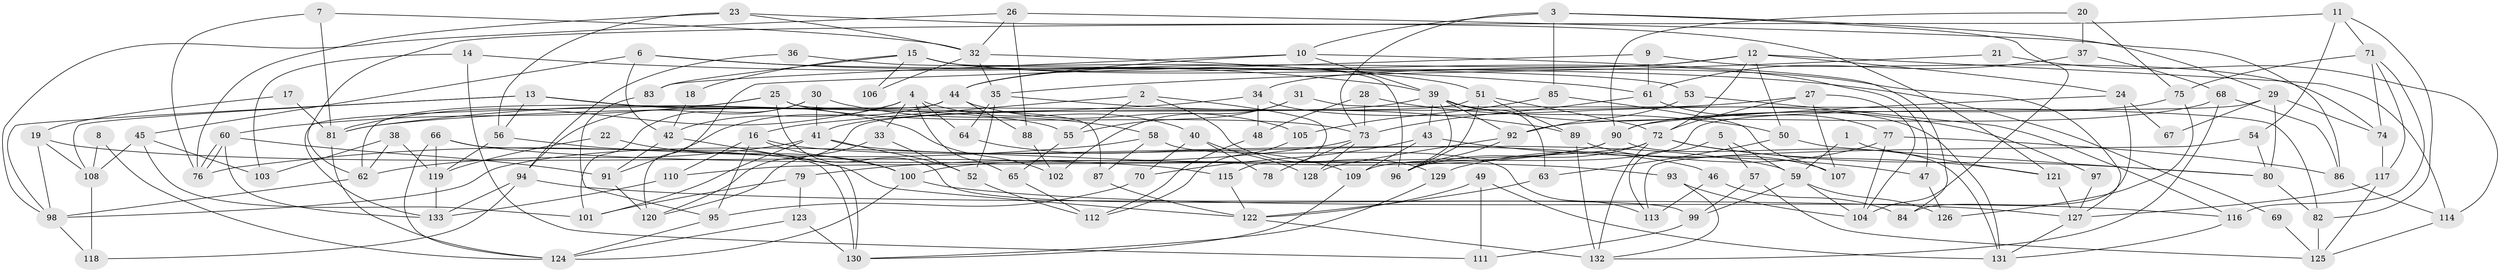 // Generated by graph-tools (version 1.1) at 2025/02/03/09/25 03:02:06]
// undirected, 133 vertices, 266 edges
graph export_dot {
graph [start="1"]
  node [color=gray90,style=filled];
  1;
  2;
  3;
  4;
  5;
  6;
  7;
  8;
  9;
  10;
  11;
  12;
  13;
  14;
  15;
  16;
  17;
  18;
  19;
  20;
  21;
  22;
  23;
  24;
  25;
  26;
  27;
  28;
  29;
  30;
  31;
  32;
  33;
  34;
  35;
  36;
  37;
  38;
  39;
  40;
  41;
  42;
  43;
  44;
  45;
  46;
  47;
  48;
  49;
  50;
  51;
  52;
  53;
  54;
  55;
  56;
  57;
  58;
  59;
  60;
  61;
  62;
  63;
  64;
  65;
  66;
  67;
  68;
  69;
  70;
  71;
  72;
  73;
  74;
  75;
  76;
  77;
  78;
  79;
  80;
  81;
  82;
  83;
  84;
  85;
  86;
  87;
  88;
  89;
  90;
  91;
  92;
  93;
  94;
  95;
  96;
  97;
  98;
  99;
  100;
  101;
  102;
  103;
  104;
  105;
  106;
  107;
  108;
  109;
  110;
  111;
  112;
  113;
  114;
  115;
  116;
  117;
  118;
  119;
  120;
  121;
  122;
  123;
  124;
  125;
  126;
  127;
  128;
  129;
  130;
  131;
  132;
  133;
  1 -- 121;
  1 -- 59;
  2 -- 16;
  2 -- 129;
  2 -- 55;
  2 -- 115;
  3 -- 73;
  3 -- 10;
  3 -- 29;
  3 -- 85;
  3 -- 104;
  4 -- 42;
  4 -- 40;
  4 -- 33;
  4 -- 64;
  4 -- 65;
  4 -- 81;
  5 -- 59;
  5 -- 113;
  5 -- 57;
  6 -- 39;
  6 -- 42;
  6 -- 45;
  6 -- 69;
  7 -- 81;
  7 -- 76;
  7 -- 32;
  8 -- 108;
  8 -- 124;
  9 -- 120;
  9 -- 74;
  9 -- 61;
  10 -- 44;
  10 -- 39;
  10 -- 83;
  10 -- 84;
  11 -- 71;
  11 -- 82;
  11 -- 54;
  11 -- 62;
  12 -- 72;
  12 -- 34;
  12 -- 24;
  12 -- 44;
  12 -- 50;
  12 -- 114;
  13 -- 98;
  13 -- 56;
  13 -- 55;
  13 -- 102;
  13 -- 108;
  14 -- 61;
  14 -- 111;
  14 -- 103;
  15 -- 47;
  15 -- 127;
  15 -- 18;
  15 -- 83;
  15 -- 96;
  15 -- 106;
  16 -- 110;
  16 -- 100;
  16 -- 46;
  16 -- 95;
  17 -- 19;
  17 -- 81;
  18 -- 42;
  19 -- 98;
  19 -- 115;
  19 -- 108;
  20 -- 37;
  20 -- 75;
  20 -- 90;
  21 -- 114;
  21 -- 35;
  22 -- 100;
  22 -- 119;
  23 -- 76;
  23 -- 32;
  23 -- 56;
  23 -- 121;
  24 -- 90;
  24 -- 67;
  24 -- 84;
  25 -- 133;
  25 -- 60;
  25 -- 73;
  25 -- 87;
  25 -- 99;
  26 -- 32;
  26 -- 98;
  26 -- 86;
  26 -- 88;
  27 -- 72;
  27 -- 81;
  27 -- 104;
  27 -- 107;
  28 -- 73;
  28 -- 50;
  28 -- 48;
  29 -- 80;
  29 -- 67;
  29 -- 74;
  29 -- 109;
  30 -- 101;
  30 -- 41;
  30 -- 58;
  30 -- 94;
  31 -- 102;
  31 -- 55;
  31 -- 82;
  32 -- 51;
  32 -- 35;
  32 -- 106;
  33 -- 52;
  33 -- 120;
  34 -- 48;
  34 -- 81;
  34 -- 131;
  35 -- 89;
  35 -- 52;
  35 -- 64;
  36 -- 94;
  36 -- 53;
  37 -- 61;
  37 -- 68;
  38 -- 62;
  38 -- 103;
  38 -- 119;
  39 -- 96;
  39 -- 92;
  39 -- 41;
  39 -- 43;
  39 -- 63;
  39 -- 97;
  40 -- 128;
  40 -- 70;
  40 -- 78;
  41 -- 62;
  41 -- 52;
  41 -- 59;
  41 -- 101;
  42 -- 130;
  42 -- 91;
  43 -- 109;
  43 -- 47;
  43 -- 70;
  44 -- 91;
  44 -- 62;
  44 -- 88;
  44 -- 105;
  45 -- 108;
  45 -- 101;
  45 -- 103;
  46 -- 84;
  46 -- 113;
  47 -- 126;
  48 -- 112;
  49 -- 131;
  49 -- 122;
  49 -- 111;
  50 -- 80;
  50 -- 63;
  51 -- 72;
  51 -- 96;
  51 -- 89;
  51 -- 120;
  52 -- 112;
  53 -- 92;
  53 -- 116;
  54 -- 113;
  54 -- 80;
  55 -- 65;
  56 -- 119;
  56 -- 122;
  57 -- 99;
  57 -- 125;
  58 -- 87;
  58 -- 76;
  58 -- 113;
  59 -- 104;
  59 -- 99;
  59 -- 126;
  60 -- 76;
  60 -- 76;
  60 -- 133;
  60 -- 91;
  61 -- 77;
  61 -- 73;
  62 -- 98;
  63 -- 122;
  64 -- 109;
  65 -- 112;
  66 -- 93;
  66 -- 124;
  66 -- 119;
  66 -- 130;
  68 -- 132;
  68 -- 86;
  68 -- 92;
  69 -- 125;
  70 -- 95;
  71 -- 117;
  71 -- 74;
  71 -- 75;
  71 -- 116;
  72 -- 132;
  72 -- 121;
  72 -- 80;
  72 -- 96;
  72 -- 110;
  73 -- 78;
  73 -- 79;
  73 -- 128;
  74 -- 117;
  75 -- 90;
  75 -- 126;
  77 -- 86;
  77 -- 104;
  77 -- 129;
  79 -- 101;
  79 -- 123;
  80 -- 82;
  81 -- 124;
  82 -- 125;
  83 -- 95;
  85 -- 105;
  85 -- 107;
  86 -- 114;
  87 -- 122;
  88 -- 102;
  89 -- 107;
  89 -- 132;
  90 -- 131;
  90 -- 98;
  90 -- 100;
  91 -- 120;
  92 -- 96;
  92 -- 128;
  93 -- 132;
  93 -- 104;
  94 -- 118;
  94 -- 127;
  94 -- 133;
  95 -- 124;
  97 -- 127;
  98 -- 118;
  99 -- 111;
  100 -- 124;
  100 -- 116;
  105 -- 112;
  108 -- 118;
  109 -- 130;
  110 -- 133;
  114 -- 125;
  115 -- 122;
  116 -- 131;
  117 -- 127;
  117 -- 125;
  119 -- 133;
  121 -- 127;
  122 -- 132;
  123 -- 130;
  123 -- 124;
  127 -- 131;
  129 -- 130;
}
